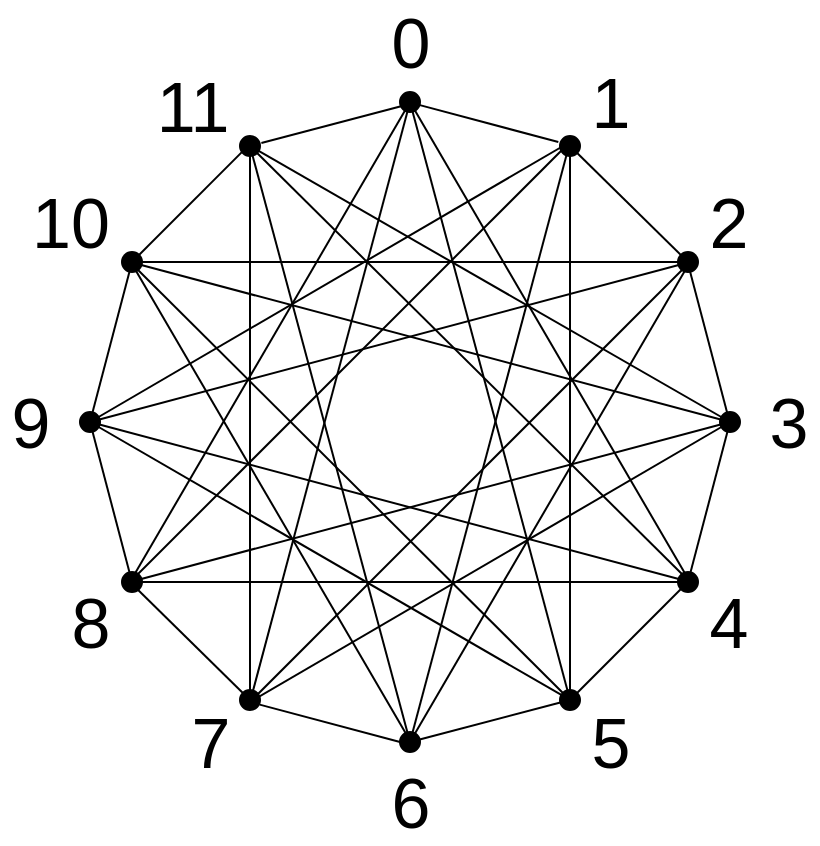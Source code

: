 <mxfile version="13.4.5" type="device"><diagram id="JU04_L4jKUWB7sFHqTPH" name="ページ1"><mxGraphModel dx="1086" dy="768" grid="1" gridSize="10" guides="1" tooltips="1" connect="1" arrows="1" fold="1" page="1" pageScale="1" pageWidth="827" pageHeight="1169" math="0" shadow="0"><root><mxCell id="0"/><mxCell id="1" parent="0"/><mxCell id="vJ6GW-B8B7L8QnyW6YqM-1" value="" style="ellipse;whiteSpace=wrap;html=1;aspect=fixed;fillColor=#000000;" parent="1" vertex="1"><mxGeometry x="355" y="515" width="10" height="10" as="geometry"/></mxCell><mxCell id="vJ6GW-B8B7L8QnyW6YqM-2" value="" style="ellipse;whiteSpace=wrap;html=1;aspect=fixed;fillColor=#000000;" parent="1" vertex="1"><mxGeometry x="515" y="355" width="10" height="10" as="geometry"/></mxCell><mxCell id="vJ6GW-B8B7L8QnyW6YqM-3" value="" style="ellipse;whiteSpace=wrap;html=1;aspect=fixed;fillColor=#000000;" parent="1" vertex="1"><mxGeometry x="195" y="355" width="10" height="10" as="geometry"/></mxCell><mxCell id="vJ6GW-B8B7L8QnyW6YqM-4" value="" style="ellipse;whiteSpace=wrap;html=1;aspect=fixed;fillColor=#000000;" parent="1" vertex="1"><mxGeometry x="355" y="195" width="10" height="10" as="geometry"/></mxCell><mxCell id="vJ6GW-B8B7L8QnyW6YqM-5" value="" style="ellipse;whiteSpace=wrap;html=1;aspect=fixed;fillColor=#000000;" parent="1" vertex="1"><mxGeometry x="435" y="494" width="10" height="10" as="geometry"/></mxCell><mxCell id="vJ6GW-B8B7L8QnyW6YqM-6" value="" style="ellipse;whiteSpace=wrap;html=1;aspect=fixed;fillColor=#000000;" parent="1" vertex="1"><mxGeometry x="275" y="494" width="10" height="10" as="geometry"/></mxCell><mxCell id="vJ6GW-B8B7L8QnyW6YqM-7" value="" style="ellipse;whiteSpace=wrap;html=1;aspect=fixed;fillColor=#000000;" parent="1" vertex="1"><mxGeometry x="216" y="435" width="10" height="10" as="geometry"/></mxCell><mxCell id="vJ6GW-B8B7L8QnyW6YqM-8" value="" style="ellipse;whiteSpace=wrap;html=1;aspect=fixed;fillColor=#000000;" parent="1" vertex="1"><mxGeometry x="216" y="275" width="10" height="10" as="geometry"/></mxCell><mxCell id="vJ6GW-B8B7L8QnyW6YqM-9" value="" style="ellipse;whiteSpace=wrap;html=1;aspect=fixed;fillColor=#000000;" parent="1" vertex="1"><mxGeometry x="275" y="217" width="10" height="10" as="geometry"/></mxCell><mxCell id="vJ6GW-B8B7L8QnyW6YqM-10" value="" style="ellipse;whiteSpace=wrap;html=1;aspect=fixed;fillColor=#000000;" parent="1" vertex="1"><mxGeometry x="435" y="217" width="10" height="10" as="geometry"/></mxCell><mxCell id="vJ6GW-B8B7L8QnyW6YqM-11" value="" style="ellipse;whiteSpace=wrap;html=1;aspect=fixed;fillColor=#000000;" parent="1" vertex="1"><mxGeometry x="494" y="275" width="10" height="10" as="geometry"/></mxCell><mxCell id="vJ6GW-B8B7L8QnyW6YqM-12" value="" style="ellipse;whiteSpace=wrap;html=1;aspect=fixed;fillColor=#000000;" parent="1" vertex="1"><mxGeometry x="494" y="435" width="10" height="10" as="geometry"/></mxCell><mxCell id="vJ6GW-B8B7L8QnyW6YqM-13" value="" style="endArrow=none;html=1;" parent="1" target="vJ6GW-B8B7L8QnyW6YqM-8" edge="1"><mxGeometry width="50" height="50" relative="1" as="geometry"><mxPoint x="200" y="360" as="sourcePoint"/><mxPoint x="250" y="310" as="targetPoint"/></mxGeometry></mxCell><mxCell id="vJ6GW-B8B7L8QnyW6YqM-14" value="" style="endArrow=none;html=1;" parent="1" source="vJ6GW-B8B7L8QnyW6YqM-7" edge="1"><mxGeometry width="50" height="50" relative="1" as="geometry"><mxPoint x="220" y="440" as="sourcePoint"/><mxPoint x="200" y="360" as="targetPoint"/></mxGeometry></mxCell><mxCell id="vJ6GW-B8B7L8QnyW6YqM-15" value="" style="endArrow=none;html=1;exitX=0.4;exitY=0.5;exitDx=0;exitDy=0;exitPerimeter=0;" parent="1" source="vJ6GW-B8B7L8QnyW6YqM-7" edge="1"><mxGeometry width="50" height="50" relative="1" as="geometry"><mxPoint x="230" y="549" as="sourcePoint"/><mxPoint x="280" y="499" as="targetPoint"/></mxGeometry></mxCell><mxCell id="vJ6GW-B8B7L8QnyW6YqM-16" value="" style="endArrow=none;html=1;exitX=0.4;exitY=0.5;exitDx=0;exitDy=0;exitPerimeter=0;" parent="1" edge="1"><mxGeometry width="50" height="50" relative="1" as="geometry"><mxPoint x="439" y="221" as="sourcePoint"/><mxPoint x="499" y="280" as="targetPoint"/></mxGeometry></mxCell><mxCell id="vJ6GW-B8B7L8QnyW6YqM-17" value="" style="endArrow=none;html=1;" parent="1" edge="1"><mxGeometry width="50" height="50" relative="1" as="geometry"><mxPoint x="500" y="436.16" as="sourcePoint"/><mxPoint x="519.733" y="360.997" as="targetPoint"/></mxGeometry></mxCell><mxCell id="vJ6GW-B8B7L8QnyW6YqM-18" value="" style="endArrow=none;html=1;" parent="1" edge="1"><mxGeometry width="50" height="50" relative="1" as="geometry"><mxPoint x="519.003" y="357.003" as="sourcePoint"/><mxPoint x="499.27" y="281.84" as="targetPoint"/></mxGeometry></mxCell><mxCell id="vJ6GW-B8B7L8QnyW6YqM-19" value="" style="endArrow=none;html=1;" parent="1" source="vJ6GW-B8B7L8QnyW6YqM-1" target="vJ6GW-B8B7L8QnyW6YqM-5" edge="1"><mxGeometry width="50" height="50" relative="1" as="geometry"><mxPoint x="365" y="520.16" as="sourcePoint"/><mxPoint x="384.755" y="445.002" as="targetPoint"/></mxGeometry></mxCell><mxCell id="vJ6GW-B8B7L8QnyW6YqM-20" value="" style="endArrow=none;html=1;entryX=0;entryY=0.5;entryDx=0;entryDy=0;exitX=0.984;exitY=0.732;exitDx=0;exitDy=0;exitPerimeter=0;" parent="1" source="vJ6GW-B8B7L8QnyW6YqM-6" target="vJ6GW-B8B7L8QnyW6YqM-1" edge="1"><mxGeometry width="50" height="50" relative="1" as="geometry"><mxPoint x="284" y="495" as="sourcePoint"/><mxPoint x="239.755" y="304.842" as="targetPoint"/></mxGeometry></mxCell><mxCell id="vJ6GW-B8B7L8QnyW6YqM-21" value="" style="endArrow=none;html=1;" parent="1" edge="1"><mxGeometry width="50" height="50" relative="1" as="geometry"><mxPoint x="285.678" y="220.467" as="sourcePoint"/><mxPoint x="356.003" y="201.997" as="targetPoint"/></mxGeometry></mxCell><mxCell id="vJ6GW-B8B7L8QnyW6YqM-22" value="" style="endArrow=none;html=1;entryX=0;entryY=0.5;entryDx=0;entryDy=0;exitX=0.984;exitY=0.732;exitDx=0;exitDy=0;exitPerimeter=0;" parent="1" edge="1"><mxGeometry width="50" height="50" relative="1" as="geometry"><mxPoint x="364" y="201.32" as="sourcePoint"/><mxPoint x="434.16" y="220" as="targetPoint"/></mxGeometry></mxCell><mxCell id="vJ6GW-B8B7L8QnyW6YqM-23" value="" style="endArrow=none;html=1;" parent="1" edge="1"><mxGeometry width="50" height="50" relative="1" as="geometry"><mxPoint x="443.536" y="495.464" as="sourcePoint"/><mxPoint x="495.464" y="443.536" as="targetPoint"/></mxGeometry></mxCell><mxCell id="vJ6GW-B8B7L8QnyW6YqM-24" value="" style="endArrow=none;html=1;" parent="1" edge="1"><mxGeometry width="50" height="50" relative="1" as="geometry"><mxPoint x="223.996" y="277.004" as="sourcePoint"/><mxPoint x="275.924" y="225.076" as="targetPoint"/></mxGeometry></mxCell><mxCell id="vJ6GW-B8B7L8QnyW6YqM-25" value="" style="endArrow=none;html=1;" parent="1" edge="1"><mxGeometry width="50" height="50" relative="1" as="geometry"><mxPoint x="500" y="440" as="sourcePoint"/><mxPoint x="360" y="200" as="targetPoint"/></mxGeometry></mxCell><mxCell id="vJ6GW-B8B7L8QnyW6YqM-26" value="" style="endArrow=none;html=1;" parent="1" edge="1"><mxGeometry width="50" height="50" relative="1" as="geometry"><mxPoint x="361" y="521" as="sourcePoint"/><mxPoint x="221" y="281" as="targetPoint"/></mxGeometry></mxCell><mxCell id="vJ6GW-B8B7L8QnyW6YqM-27" value="" style="endArrow=none;html=1;exitX=0.5;exitY=0;exitDx=0;exitDy=0;" parent="1" source="vJ6GW-B8B7L8QnyW6YqM-5" target="vJ6GW-B8B7L8QnyW6YqM-10" edge="1"><mxGeometry width="50" height="50" relative="1" as="geometry"><mxPoint x="335" y="305" as="sourcePoint"/><mxPoint x="385" y="255" as="targetPoint"/></mxGeometry></mxCell><mxCell id="vJ6GW-B8B7L8QnyW6YqM-28" value="" style="endArrow=none;html=1;" parent="1" edge="1"><mxGeometry width="50" height="50" relative="1" as="geometry"><mxPoint x="360" y="520" as="sourcePoint"/><mxPoint x="500" y="280" as="targetPoint"/></mxGeometry></mxCell><mxCell id="vJ6GW-B8B7L8QnyW6YqM-29" value="" style="endArrow=none;html=1;" parent="1" edge="1"><mxGeometry width="50" height="50" relative="1" as="geometry"><mxPoint x="280" y="500" as="sourcePoint"/><mxPoint x="520" y="360" as="targetPoint"/></mxGeometry></mxCell><mxCell id="vJ6GW-B8B7L8QnyW6YqM-30" value="" style="endArrow=none;html=1;" parent="1" edge="1"><mxGeometry width="50" height="50" relative="1" as="geometry"><mxPoint x="220" y="440" as="sourcePoint"/><mxPoint x="500" y="440" as="targetPoint"/></mxGeometry></mxCell><mxCell id="vJ6GW-B8B7L8QnyW6YqM-31" value="" style="endArrow=none;html=1;" parent="1" target="vJ6GW-B8B7L8QnyW6YqM-5" edge="1"><mxGeometry width="50" height="50" relative="1" as="geometry"><mxPoint x="200" y="360" as="sourcePoint"/><mxPoint x="440" y="530" as="targetPoint"/></mxGeometry></mxCell><mxCell id="vJ6GW-B8B7L8QnyW6YqM-32" value="" style="endArrow=none;html=1;exitX=0.5;exitY=1;exitDx=0;exitDy=0;" parent="1" source="vJ6GW-B8B7L8QnyW6YqM-9" edge="1"><mxGeometry width="50" height="50" relative="1" as="geometry"><mxPoint x="110" y="520" as="sourcePoint"/><mxPoint x="280" y="500" as="targetPoint"/></mxGeometry></mxCell><mxCell id="vJ6GW-B8B7L8QnyW6YqM-33" value="" style="endArrow=none;html=1;" parent="1" edge="1"><mxGeometry width="50" height="50" relative="1" as="geometry"><mxPoint x="360" y="200" as="sourcePoint"/><mxPoint x="220" y="440" as="targetPoint"/></mxGeometry></mxCell><mxCell id="vJ6GW-B8B7L8QnyW6YqM-34" value="" style="endArrow=none;html=1;" parent="1" edge="1"><mxGeometry width="50" height="50" relative="1" as="geometry"><mxPoint x="440" y="220" as="sourcePoint"/><mxPoint x="200" y="360" as="targetPoint"/></mxGeometry></mxCell><mxCell id="vJ6GW-B8B7L8QnyW6YqM-35" value="" style="endArrow=none;html=1;" parent="1" edge="1"><mxGeometry width="50" height="50" relative="1" as="geometry"><mxPoint x="500" y="280" as="sourcePoint"/><mxPoint x="220" y="280" as="targetPoint"/></mxGeometry></mxCell><mxCell id="vJ6GW-B8B7L8QnyW6YqM-36" value="" style="endArrow=none;html=1;" parent="1" target="vJ6GW-B8B7L8QnyW6YqM-9" edge="1"><mxGeometry width="50" height="50" relative="1" as="geometry"><mxPoint x="520" y="360" as="sourcePoint"/><mxPoint x="250" y="210" as="targetPoint"/></mxGeometry></mxCell><mxCell id="vJ6GW-B8B7L8QnyW6YqM-37" value="" style="endArrow=none;html=1;" parent="1" source="vJ6GW-B8B7L8QnyW6YqM-5" edge="1"><mxGeometry width="50" height="50" relative="1" as="geometry"><mxPoint x="460" y="503" as="sourcePoint"/><mxPoint x="360" y="200" as="targetPoint"/></mxGeometry></mxCell><mxCell id="vJ6GW-B8B7L8QnyW6YqM-38" value="" style="endArrow=none;html=1;" parent="1" edge="1"><mxGeometry width="50" height="50" relative="1" as="geometry"><mxPoint x="360" y="520" as="sourcePoint"/><mxPoint x="440" y="220" as="targetPoint"/></mxGeometry></mxCell><mxCell id="vJ6GW-B8B7L8QnyW6YqM-39" value="" style="endArrow=none;html=1;" parent="1" edge="1"><mxGeometry width="50" height="50" relative="1" as="geometry"><mxPoint x="280" y="500" as="sourcePoint"/><mxPoint x="500" y="280" as="targetPoint"/></mxGeometry></mxCell><mxCell id="vJ6GW-B8B7L8QnyW6YqM-40" value="" style="endArrow=none;html=1;" parent="1" edge="1"><mxGeometry width="50" height="50" relative="1" as="geometry"><mxPoint x="220" y="440" as="sourcePoint"/><mxPoint x="520" y="360" as="targetPoint"/></mxGeometry></mxCell><mxCell id="vJ6GW-B8B7L8QnyW6YqM-41" value="" style="endArrow=none;html=1;" parent="1" edge="1"><mxGeometry width="50" height="50" relative="1" as="geometry"><mxPoint x="200" y="360" as="sourcePoint"/><mxPoint x="500" y="440" as="targetPoint"/></mxGeometry></mxCell><mxCell id="vJ6GW-B8B7L8QnyW6YqM-42" value="" style="endArrow=none;html=1;entryX=0;entryY=0;entryDx=0;entryDy=0;" parent="1" target="vJ6GW-B8B7L8QnyW6YqM-5" edge="1"><mxGeometry width="50" height="50" relative="1" as="geometry"><mxPoint x="220" y="280" as="sourcePoint"/><mxPoint x="470" y="520" as="targetPoint"/></mxGeometry></mxCell><mxCell id="vJ6GW-B8B7L8QnyW6YqM-43" value="" style="endArrow=none;html=1;" parent="1" source="vJ6GW-B8B7L8QnyW6YqM-9" edge="1"><mxGeometry width="50" height="50" relative="1" as="geometry"><mxPoint x="240" y="226" as="sourcePoint"/><mxPoint x="360" y="520" as="targetPoint"/></mxGeometry></mxCell><mxCell id="vJ6GW-B8B7L8QnyW6YqM-44" value="" style="endArrow=none;html=1;" parent="1" edge="1"><mxGeometry width="50" height="50" relative="1" as="geometry"><mxPoint x="360" y="200" as="sourcePoint"/><mxPoint x="280" y="500" as="targetPoint"/></mxGeometry></mxCell><mxCell id="vJ6GW-B8B7L8QnyW6YqM-45" value="" style="endArrow=none;html=1;" parent="1" edge="1"><mxGeometry width="50" height="50" relative="1" as="geometry"><mxPoint x="440" y="220" as="sourcePoint"/><mxPoint x="220" y="440" as="targetPoint"/></mxGeometry></mxCell><mxCell id="vJ6GW-B8B7L8QnyW6YqM-46" value="" style="endArrow=none;html=1;" parent="1" edge="1"><mxGeometry width="50" height="50" relative="1" as="geometry"><mxPoint x="200" y="360" as="sourcePoint"/><mxPoint x="500" y="280" as="targetPoint"/></mxGeometry></mxCell><mxCell id="vJ6GW-B8B7L8QnyW6YqM-47" value="" style="endArrow=none;html=1;" parent="1" edge="1"><mxGeometry width="50" height="50" relative="1" as="geometry"><mxPoint x="220" y="280" as="sourcePoint"/><mxPoint x="520" y="360" as="targetPoint"/></mxGeometry></mxCell><mxCell id="vJ6GW-B8B7L8QnyW6YqM-48" value="" style="endArrow=none;html=1;" parent="1" source="vJ6GW-B8B7L8QnyW6YqM-9" edge="1"><mxGeometry width="50" height="50" relative="1" as="geometry"><mxPoint x="280" y="190" as="sourcePoint"/><mxPoint x="500" y="440" as="targetPoint"/></mxGeometry></mxCell><mxCell id="vJ6GW-B8B7L8QnyW6YqM-49" value="&lt;font&gt;&lt;font style=&quot;font-size: 35px&quot;&gt;0&lt;/font&gt;&lt;br&gt;&lt;/font&gt;" style="text;html=1;align=center;verticalAlign=middle;resizable=0;points=[];autosize=1;" parent="1" vertex="1"><mxGeometry x="345" y="155" width="30" height="30" as="geometry"/></mxCell><mxCell id="vJ6GW-B8B7L8QnyW6YqM-50" value="&lt;font&gt;&lt;font style=&quot;font-size: 35px&quot;&gt;1&lt;/font&gt;&lt;br&gt;&lt;/font&gt;" style="text;html=1;align=center;verticalAlign=middle;resizable=0;points=[];autosize=1;" parent="1" vertex="1"><mxGeometry x="445" y="185" width="30" height="30" as="geometry"/></mxCell><mxCell id="vJ6GW-B8B7L8QnyW6YqM-51" value="&lt;font&gt;&lt;font style=&quot;font-size: 35px&quot;&gt;2&lt;/font&gt;&lt;br&gt;&lt;/font&gt;" style="text;html=1;align=center;verticalAlign=middle;resizable=0;points=[];autosize=1;" parent="1" vertex="1"><mxGeometry x="504" y="245" width="30" height="30" as="geometry"/></mxCell><mxCell id="vJ6GW-B8B7L8QnyW6YqM-52" value="&lt;font&gt;&lt;font style=&quot;font-size: 35px&quot;&gt;3&lt;/font&gt;&lt;span style=&quot;color: rgba(0 , 0 , 0 , 0) ; font-family: monospace ; font-size: 0px&quot;&gt;%3CmxGraphModel%3E%3Croot%3E%3CmxCell%20id%3D%220%22%2F%3E%3CmxCell%20id%3D%221%22%20parent%3D%220%22%2F%3E%3CmxCell%20id%3D%222%22%20value%3D%22%26lt%3Bfont%26gt%3B%26lt%3Bfont%20style%3D%26quot%3Bfont-size%3A%2035px%26quot%3B%26gt%3B1%26lt%3B%2Ffont%26gt%3B%26lt%3Bbr%26gt%3B%26lt%3B%2Ffont%26gt%3B%22%20style%3D%22text%3Bhtml%3D1%3Balign%3Dcenter%3BverticalAlign%3Dmiddle%3Bresizable%3D0%3Bpoints%3D%5B%5D%3Bautosize%3D1%3B%22%20vertex%3D%221%22%20parent%3D%221%22%3E%3CmxGeometry%20x%3D%22445%22%20y%3D%22185%22%20width%3D%2230%22%20height%3D%2230%22%20as%3D%22geometry%22%2F%3E%3C%2FmxCell%3E%3C%2Froot%3E%3C%2FmxGraphModel%3E&lt;/span&gt;&lt;br&gt;&lt;/font&gt;" style="text;html=1;align=center;verticalAlign=middle;resizable=0;points=[];autosize=1;" parent="1" vertex="1"><mxGeometry x="534" y="345" width="30" height="30" as="geometry"/></mxCell><mxCell id="vJ6GW-B8B7L8QnyW6YqM-53" value="&lt;font&gt;&lt;font style=&quot;font-size: 35px&quot;&gt;4&lt;/font&gt;&lt;br&gt;&lt;/font&gt;" style="text;html=1;align=center;verticalAlign=middle;resizable=0;points=[];autosize=1;" parent="1" vertex="1"><mxGeometry x="504" y="445" width="30" height="30" as="geometry"/></mxCell><mxCell id="vJ6GW-B8B7L8QnyW6YqM-54" value="&lt;font&gt;&lt;font style=&quot;font-size: 35px&quot;&gt;5&lt;/font&gt;&lt;br&gt;&lt;/font&gt;" style="text;html=1;align=center;verticalAlign=middle;resizable=0;points=[];autosize=1;" parent="1" vertex="1"><mxGeometry x="445" y="505" width="30" height="30" as="geometry"/></mxCell><mxCell id="vJ6GW-B8B7L8QnyW6YqM-55" value="&lt;font&gt;&lt;font style=&quot;font-size: 35px&quot;&gt;6&lt;/font&gt;&lt;br&gt;&lt;/font&gt;" style="text;html=1;align=center;verticalAlign=middle;resizable=0;points=[];autosize=1;" parent="1" vertex="1"><mxGeometry x="345" y="535" width="30" height="30" as="geometry"/></mxCell><mxCell id="vJ6GW-B8B7L8QnyW6YqM-56" value="&lt;font&gt;&lt;font style=&quot;font-size: 35px&quot;&gt;7&lt;/font&gt;&lt;br&gt;&lt;/font&gt;" style="text;html=1;align=center;verticalAlign=middle;resizable=0;points=[];autosize=1;" parent="1" vertex="1"><mxGeometry x="245" y="505" width="30" height="30" as="geometry"/></mxCell><mxCell id="vJ6GW-B8B7L8QnyW6YqM-57" value="&lt;font&gt;&lt;font style=&quot;font-size: 35px&quot;&gt;8&lt;/font&gt;&lt;br&gt;&lt;/font&gt;" style="text;html=1;align=center;verticalAlign=middle;resizable=0;points=[];autosize=1;" parent="1" vertex="1"><mxGeometry x="185" y="445" width="30" height="30" as="geometry"/></mxCell><mxCell id="vJ6GW-B8B7L8QnyW6YqM-58" value="&lt;font&gt;&lt;font style=&quot;font-size: 35px&quot;&gt;9&lt;/font&gt;&lt;br&gt;&lt;/font&gt;" style="text;html=1;align=center;verticalAlign=middle;resizable=0;points=[];autosize=1;" parent="1" vertex="1"><mxGeometry x="155" y="345" width="30" height="30" as="geometry"/></mxCell><mxCell id="vJ6GW-B8B7L8QnyW6YqM-59" value="&lt;font&gt;&lt;font style=&quot;font-size: 35px&quot;&gt;10&lt;/font&gt;&lt;br&gt;&lt;/font&gt;" style="text;html=1;align=center;verticalAlign=middle;resizable=0;points=[];autosize=1;" parent="1" vertex="1"><mxGeometry x="165" y="245" width="50" height="30" as="geometry"/></mxCell><mxCell id="vJ6GW-B8B7L8QnyW6YqM-60" value="&lt;font&gt;&lt;font style=&quot;font-size: 35px&quot;&gt;11&lt;/font&gt;&lt;br&gt;&lt;/font&gt;" style="text;html=1;align=center;verticalAlign=middle;resizable=0;points=[];autosize=1;" parent="1" vertex="1"><mxGeometry x="226" y="187" width="50" height="30" as="geometry"/></mxCell></root></mxGraphModel></diagram></mxfile>